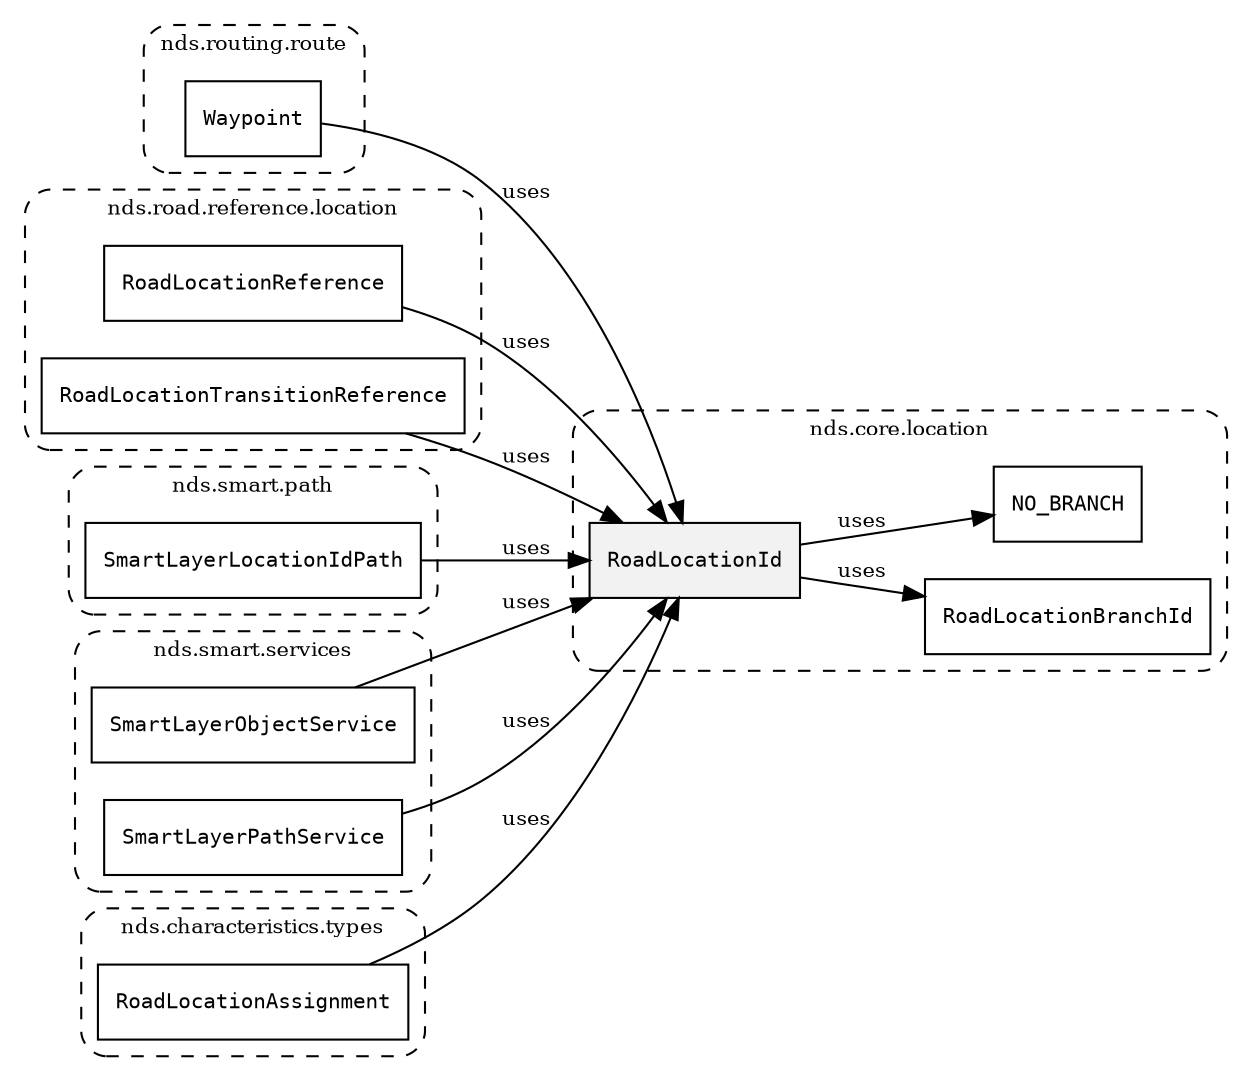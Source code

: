 /**
 * This dot file creates symbol collaboration diagram for RoadLocationId.
 */
digraph ZSERIO
{
    node [shape=box, fontsize=10];
    rankdir="LR";
    fontsize=10;
    tooltip="RoadLocationId collaboration diagram";

    subgraph "cluster_nds.core.location"
    {
        style="dashed, rounded";
        label="nds.core.location";
        tooltip="Package nds.core.location";
        href="../../../content/packages/nds.core.location.html#Package-nds-core-location";
        target="_parent";

        "RoadLocationId" [style="filled", fillcolor="#0000000D", target="_parent", label=<<font face="monospace"><table align="center" border="0" cellspacing="0" cellpadding="0"><tr><td href="../../../content/packages/nds.core.location.html#Structure-RoadLocationId" title="Structure defined in nds.core.location">RoadLocationId</td></tr></table></font>>];
        "RoadLocationBranchId" [target="_parent", label=<<font face="monospace"><table align="center" border="0" cellspacing="0" cellpadding="0"><tr><td href="../../../content/packages/nds.core.location.html#Subtype-RoadLocationBranchId" title="Subtype defined in nds.core.location">RoadLocationBranchId</td></tr></table></font>>];
        "NO_BRANCH" [target="_parent", label=<<font face="monospace"><table align="center" border="0" cellspacing="0" cellpadding="0"><tr><td href="../../../content/packages/nds.core.location.html#Constant-NO_BRANCH" title="Constant defined in nds.core.location">NO_BRANCH</td></tr></table></font>>];
    }

    subgraph "cluster_nds.routing.route"
    {
        style="dashed, rounded";
        label="nds.routing.route";
        tooltip="Package nds.routing.route";
        href="../../../content/packages/nds.routing.route.html#Package-nds-routing-route";
        target="_parent";

        "Waypoint" [target="_parent", label=<<font face="monospace"><table align="center" border="0" cellspacing="0" cellpadding="0"><tr><td href="../../../content/packages/nds.routing.route.html#Structure-Waypoint" title="Structure defined in nds.routing.route">Waypoint</td></tr></table></font>>];
    }

    subgraph "cluster_nds.road.reference.location"
    {
        style="dashed, rounded";
        label="nds.road.reference.location";
        tooltip="Package nds.road.reference.location";
        href="../../../content/packages/nds.road.reference.location.html#Package-nds-road-reference-location";
        target="_parent";

        "RoadLocationReference" [target="_parent", label=<<font face="monospace"><table align="center" border="0" cellspacing="0" cellpadding="0"><tr><td href="../../../content/packages/nds.road.reference.location.html#Structure-RoadLocationReference" title="Structure defined in nds.road.reference.location">RoadLocationReference</td></tr></table></font>>];
        "RoadLocationTransitionReference" [target="_parent", label=<<font face="monospace"><table align="center" border="0" cellspacing="0" cellpadding="0"><tr><td href="../../../content/packages/nds.road.reference.location.html#Structure-RoadLocationTransitionReference" title="Structure defined in nds.road.reference.location">RoadLocationTransitionReference</td></tr></table></font>>];
    }

    subgraph "cluster_nds.smart.path"
    {
        style="dashed, rounded";
        label="nds.smart.path";
        tooltip="Package nds.smart.path";
        href="../../../content/packages/nds.smart.path.html#Package-nds-smart-path";
        target="_parent";

        "SmartLayerLocationIdPath" [target="_parent", label=<<font face="monospace"><table align="center" border="0" cellspacing="0" cellpadding="0"><tr><td href="../../../content/packages/nds.smart.path.html#Structure-SmartLayerLocationIdPath" title="Structure defined in nds.smart.path">SmartLayerLocationIdPath</td></tr></table></font>>];
    }

    subgraph "cluster_nds.smart.services"
    {
        style="dashed, rounded";
        label="nds.smart.services";
        tooltip="Package nds.smart.services";
        href="../../../content/packages/nds.smart.services.html#Package-nds-smart-services";
        target="_parent";

        "SmartLayerObjectService" [target="_parent", label=<<font face="monospace"><table align="center" border="0" cellspacing="0" cellpadding="0"><tr><td href="../../../content/packages/nds.smart.services.html#Service-SmartLayerObjectService" title="Service defined in nds.smart.services">SmartLayerObjectService</td></tr></table></font>>];
        "SmartLayerPathService" [target="_parent", label=<<font face="monospace"><table align="center" border="0" cellspacing="0" cellpadding="0"><tr><td href="../../../content/packages/nds.smart.services.html#Service-SmartLayerPathService" title="Service defined in nds.smart.services">SmartLayerPathService</td></tr></table></font>>];
    }

    subgraph "cluster_nds.characteristics.types"
    {
        style="dashed, rounded";
        label="nds.characteristics.types";
        tooltip="Package nds.characteristics.types";
        href="../../../content/packages/nds.characteristics.types.html#Package-nds-characteristics-types";
        target="_parent";

        "RoadLocationAssignment" [target="_parent", label=<<font face="monospace"><table align="center" border="0" cellspacing="0" cellpadding="0"><tr><td href="../../../content/packages/nds.characteristics.types.html#Structure-RoadLocationAssignment" title="Structure defined in nds.characteristics.types">RoadLocationAssignment</td></tr></table></font>>];
    }

    "RoadLocationId" -> "RoadLocationBranchId" [label="uses", fontsize=10];
    "RoadLocationId" -> "NO_BRANCH" [label="uses", fontsize=10];
    "Waypoint" -> "RoadLocationId" [label="uses", fontsize=10];
    "RoadLocationReference" -> "RoadLocationId" [label="uses", fontsize=10];
    "RoadLocationTransitionReference" -> "RoadLocationId" [label="uses", fontsize=10];
    "SmartLayerLocationIdPath" -> "RoadLocationId" [label="uses", fontsize=10];
    "SmartLayerObjectService" -> "RoadLocationId" [label="uses", fontsize=10];
    "SmartLayerPathService" -> "RoadLocationId" [label="uses", fontsize=10];
    "RoadLocationAssignment" -> "RoadLocationId" [label="uses", fontsize=10];
}
